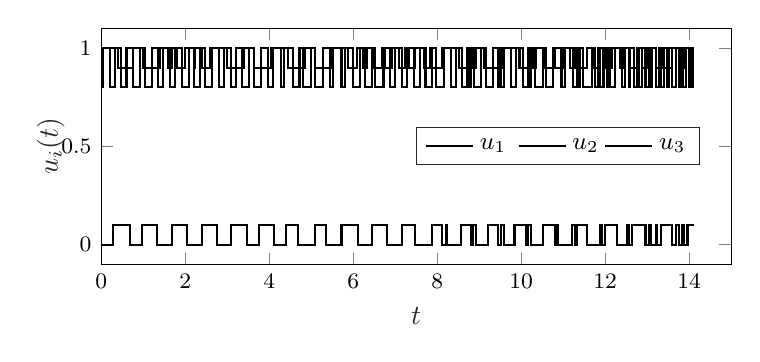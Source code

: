 % This file was created by matlab2tikz.
%
%The latest updates can be retrieved from
%  http://www.mathworks.com/matlabcentral/fileexchange/22022-matlab2tikz-matlab2tikz
%where you can also make suggestions and rate matlab2tikz.
%
\definecolor{mycolor1}{rgb}{0.0,0.361,0.671}%
\definecolor{mycolor2}{rgb}{0.89,0.106,0.137}%

\begin{tikzpicture}

\begin{axis}[%
width=8cm,
height=3cm,
at={(0in,0in)},
scale only axis,
xmin=0.000,
xmax=15.000,
xlabel style={font=\color{white!15!black}},
xlabel={$t$},
ymin=-0.100,
ymax=1.100,
ylabel style={font=\color{white!15!black}, yshift=-8pt},
ylabel={$u_i(t)$},
axis background/.style={fill=white},
legend columns = 3,
legend style={legend cell align=left, font=\small, align=left, draw=white!15!black,
	at={(0.95,0.5)}, anchor=east,
	/tikz/column 2/.style={column sep=0.075cm}},
%legend image post style={line width = 1pt},
every tick label/.append style={font=\footnotesize}
]

\addplot [color=black, line width=0.75pt]
  table[row sep=crcr]{%
0.000	0.000\\
0.280	0.000\\
0.280	0.100\\
0.680	0.100\\
0.680	0.000\\
0.960	0.000\\
0.960	0.100\\
1.320	0.100\\
1.320	0.000\\
1.680	0.000\\
1.680	0.100\\
2.040	0.100\\
2.040	0.000\\
2.400	0.000\\
2.400	0.100\\
2.760	0.100\\
2.760	0.000\\
3.080	0.000\\
3.080	0.100\\
3.480	0.100\\
3.480	0.000\\
3.760	0.000\\
3.760	0.100\\
4.120	0.100\\
4.120	0.000\\
4.400	0.000\\
4.400	0.100\\
4.680	0.100\\
4.680	0.000\\
5.080	0.000\\
5.080	0.100\\
5.360	0.100\\
5.360	0.000\\
5.720	0.000\\
5.720	0.100\\
6.120	0.100\\
6.120	0.000\\
6.440	0.000\\
6.440	0.100\\
6.800	0.100\\
6.800	0.000\\
7.160	0.000\\
7.160	0.100\\
7.480	0.100\\
7.480	0.000\\
7.880	0.000\\
7.880	0.100\\
8.120	0.100\\
8.120	0.000\\
8.200	0.000\\
8.200	0.100\\
8.240	0.100\\
8.240	0.000\\
8.560	0.000\\
8.560	0.100\\
8.800	0.100\\
8.800	0.000\\
8.840	0.000\\
8.840	0.100\\
8.920	0.100\\
8.920	0.000\\
9.200	0.000\\
9.200	0.100\\
9.440	0.100\\
9.440	0.000\\
9.520	0.000\\
9.520	0.100\\
9.600	0.100\\
9.600	0.000\\
9.840	0.000\\
9.840	0.100\\
10.120	0.100\\
10.120	0.000\\
10.160	0.000\\
10.160	0.100\\
10.240	0.100\\
10.240	0.000\\
10.520	0.000\\
10.520	0.100\\
10.800	0.100\\
10.800	0.000\\
10.840	0.000\\
10.840	0.100\\
10.880	0.100\\
10.880	0.000\\
11.200	0.000\\
11.200	0.100\\
11.280	0.100\\
11.280	0.000\\
11.320	0.000\\
11.320	0.100\\
11.560	0.100\\
11.560	0.000\\
11.880	0.000\\
11.880	0.100\\
11.920	0.100\\
11.920	0.000\\
12.000	0.000\\
12.000	0.100\\
12.280	0.100\\
12.280	0.000\\
12.520	0.000\\
12.520	0.100\\
12.560	0.100\\
12.560	0.000\\
12.640	0.000\\
12.640	0.100\\
12.960	0.100\\
12.960	0.000\\
13.040	0.000\\
13.040	0.100\\
13.080	0.100\\
13.080	0.000\\
13.200	0.000\\
13.200	0.100\\
13.240	0.100\\
13.240	0.000\\
13.320	0.000\\
13.320	0.100\\
13.600	0.100\\
13.600	0.000\\
13.680	0.000\\
13.680	0.100\\
13.760	0.100\\
13.760	0.000\\
13.840	0.000\\
13.840	0.100\\
13.880	0.100\\
13.880	0.000\\
13.960	0.000\\
13.960	0.100\\
14.120	0.100\\
};
\addlegendentry{$u_1$}

\addplot [color=black, line width=0.75pt]
  table[row sep=crcr]{%
0.000	0.800\\
0.040	0.800\\
0.040	1.000\\
0.200	1.000\\
0.200	0.800\\
0.320	0.800\\
0.320	1.000\\
0.480	1.000\\
0.480	0.800\\
0.600	0.800\\
0.600	1.000\\
0.760	1.000\\
0.760	0.800\\
0.920	0.800\\
0.920	1.000\\
1.040	1.000\\
1.040	0.800\\
1.200	0.800\\
1.200	1.000\\
1.360	1.000\\
1.360	0.800\\
1.480	0.800\\
1.480	1.000\\
1.640	1.000\\
1.640	0.800\\
1.760	0.800\\
1.760	1.000\\
1.920	1.000\\
1.920	0.800\\
2.080	0.800\\
2.080	1.000\\
2.200	1.000\\
2.200	0.800\\
2.360	0.800\\
2.360	1.000\\
2.480	1.000\\
2.480	0.800\\
2.640	0.800\\
2.640	1.000\\
2.800	1.000\\
2.800	0.800\\
2.920	0.800\\
2.920	1.000\\
3.080	1.000\\
3.080	0.800\\
3.200	0.800\\
3.200	1.000\\
3.360	1.000\\
3.360	0.800\\
3.520	0.800\\
3.520	1.000\\
3.640	1.000\\
3.640	0.800\\
3.800	0.800\\
3.800	1.000\\
3.960	1.000\\
3.960	0.800\\
4.080	0.800\\
4.080	1.000\\
4.280	1.000\\
4.280	0.800\\
4.360	0.800\\
4.360	1.000\\
4.560	1.000\\
4.560	0.800\\
4.720	0.800\\
4.720	1.000\\
4.800	1.000\\
4.800	0.800\\
5.000	0.800\\
5.000	1.000\\
5.080	1.000\\
5.080	0.800\\
5.280	0.800\\
5.280	1.000\\
5.440	1.000\\
5.440	0.800\\
5.520	0.800\\
5.520	1.000\\
5.720	1.000\\
5.720	0.800\\
5.800	0.800\\
5.800	1.000\\
6.000	1.000\\
6.000	0.800\\
6.160	0.800\\
6.160	1.000\\
6.280	1.000\\
6.280	0.800\\
6.440	0.800\\
6.440	1.000\\
6.520	1.000\\
6.520	0.800\\
6.720	0.800\\
6.720	1.000\\
6.880	1.000\\
6.880	0.800\\
7.000	0.800\\
7.000	1.000\\
7.160	1.000\\
7.160	0.800\\
7.280	0.800\\
7.280	1.000\\
7.440	1.000\\
7.440	0.800\\
7.600	0.800\\
7.600	1.000\\
7.720	1.000\\
7.720	0.800\\
7.880	0.800\\
7.880	1.000\\
7.960	1.000\\
7.960	0.800\\
8.160	0.800\\
8.160	1.000\\
8.320	1.000\\
8.320	0.800\\
8.440	0.800\\
8.440	1.000\\
8.600	1.000\\
8.600	0.800\\
8.720	0.800\\
8.720	1.000\\
8.760	1.000\\
8.760	0.800\\
8.800	0.800\\
8.800	1.000\\
8.880	1.000\\
8.880	0.800\\
9.040	0.800\\
9.040	1.000\\
9.160	1.000\\
9.160	0.800\\
9.320	0.800\\
9.320	1.000\\
9.440	1.000\\
9.440	0.800\\
9.480	0.800\\
9.480	1.000\\
9.520	1.000\\
9.520	0.800\\
9.600	0.800\\
9.600	1.000\\
9.760	1.000\\
9.760	0.800\\
9.880	0.800\\
9.880	1.000\\
10.040	1.000\\
10.040	0.800\\
10.160	0.800\\
10.160	1.000\\
10.200	1.000\\
10.200	0.800\\
10.240	0.800\\
10.240	1.000\\
10.320	1.000\\
10.320	0.800\\
10.520	0.800\\
10.520	1.000\\
10.600	1.000\\
10.600	0.800\\
10.760	0.800\\
10.760	1.000\\
10.960	1.000\\
10.960	0.800\\
11.040	0.800\\
11.040	1.000\\
11.240	1.000\\
11.240	0.800\\
11.320	0.800\\
11.320	1.000\\
11.360	1.000\\
11.360	0.800\\
11.400	0.800\\
11.400	1.000\\
11.480	1.000\\
11.480	0.800\\
11.680	0.800\\
11.680	1.000\\
11.760	1.000\\
11.760	0.800\\
11.840	0.800\\
11.840	1.000\\
11.880	1.000\\
11.880	0.800\\
11.960	0.800\\
11.960	1.000\\
12.040	1.000\\
12.040	0.800\\
12.080	0.800\\
12.080	1.000\\
12.120	1.000\\
12.120	0.800\\
12.240	0.800\\
12.240	1.000\\
12.400	1.000\\
12.400	0.800\\
12.480	0.800\\
12.480	1.000\\
12.560	1.000\\
12.560	0.800\\
12.600	0.800\\
12.600	1.000\\
12.680	1.000\\
12.680	0.800\\
12.760	0.800\\
12.760	1.000\\
12.800	1.000\\
12.800	0.800\\
12.880	0.800\\
12.880	1.000\\
12.960	1.000\\
12.960	0.800\\
13.040	0.800\\
13.040	1.000\\
13.080	1.000\\
13.080	0.800\\
13.120	0.800\\
13.120	1.000\\
13.200	1.000\\
13.200	0.800\\
13.280	0.800\\
13.280	1.000\\
13.320	1.000\\
13.320	0.800\\
13.400	0.800\\
13.400	1.000\\
13.480	1.000\\
13.480	0.800\\
13.520	0.800\\
13.520	1.000\\
13.600	1.000\\
13.600	0.800\\
13.680	0.800\\
13.680	1.000\\
13.760	1.000\\
13.760	0.800\\
13.800	0.800\\
13.800	1.000\\
13.840	1.000\\
13.840	0.800\\
13.920	0.800\\
13.920	1.000\\
14.000	1.000\\
14.000	0.800\\
14.040	0.800\\
14.040	1.000\\
14.080	1.000\\
14.080	0.800\\
14.120	0.800\\
};
\addlegendentry{$u_2$}

\addplot [color=black, line width=0.75pt]
  table[row sep=crcr]{%
0.000	1.000\\
0.400	1.000\\
0.400	0.900\\
0.760	0.900\\
0.760	1.000\\
1.000	1.000\\
1.000	0.900\\
1.400	0.900\\
1.400	1.000\\
1.600	1.000\\
1.600	0.900\\
1.680	0.900\\
1.680	1.000\\
1.800	1.000\\
1.800	0.900\\
2.000	0.900\\
2.000	1.000\\
2.200	1.000\\
2.200	0.900\\
2.240	0.900\\
2.240	1.000\\
2.400	1.000\\
2.400	0.900\\
2.600	0.900\\
2.600	1.000\\
3.000	1.000\\
3.000	0.900\\
3.400	0.900\\
3.400	1.000\\
3.640	1.000\\
3.640	0.900\\
4.040	0.900\\
4.040	1.000\\
4.440	1.000\\
4.440	0.900\\
4.840	0.900\\
4.840	1.000\\
5.080	1.000\\
5.080	0.900\\
5.480	0.900\\
5.480	1.000\\
5.880	1.000\\
5.880	0.900\\
6.080	0.900\\
6.080	1.000\\
6.240	1.000\\
6.240	0.900\\
6.320	0.900\\
6.320	1.000\\
6.480	1.000\\
6.480	0.900\\
6.680	0.900\\
6.680	1.000\\
6.760	1.000\\
6.760	0.900\\
6.920	0.900\\
6.920	1.000\\
7.080	1.000\\
7.080	0.900\\
7.240	0.900\\
7.240	1.000\\
7.320	1.000\\
7.320	0.900\\
7.480	0.900\\
7.480	1.000\\
7.680	1.000\\
7.680	0.900\\
7.840	0.900\\
7.840	1.000\\
7.880	1.000\\
7.880	0.900\\
8.120	0.900\\
8.120	1.000\\
8.520	1.000\\
8.520	0.900\\
8.760	0.900\\
8.760	1.000\\
8.840	1.000\\
8.840	0.900\\
8.920	0.900\\
8.920	1.000\\
9.120	1.000\\
9.120	0.900\\
9.560	0.900\\
9.560	1.000\\
9.960	1.000\\
9.960	0.900\\
10.160	0.900\\
10.160	1.000\\
10.280	1.000\\
10.280	0.900\\
10.360	0.900\\
10.360	1.000\\
10.560	1.000\\
10.560	0.900\\
10.760	0.900\\
10.760	1.000\\
10.800	1.000\\
10.800	0.900\\
11.000	0.900\\
11.000	1.000\\
11.160	1.000\\
11.160	0.900\\
11.280	0.900\\
11.280	1.000\\
11.400	1.000\\
11.400	0.900\\
11.560	0.900\\
11.560	1.000\\
11.720	1.000\\
11.720	0.900\\
11.880	0.900\\
11.880	1.000\\
12.000	1.000\\
12.000	0.900\\
12.160	0.900\\
12.160	1.000\\
12.360	1.000\\
12.360	0.900\\
12.440	0.900\\
12.440	1.000\\
12.600	1.000\\
12.600	0.900\\
12.800	0.900\\
12.800	1.000\\
12.880	1.000\\
12.880	0.900\\
13.000	0.900\\
13.000	1.000\\
13.200	1.000\\
13.200	0.900\\
13.360	0.900\\
13.360	1.000\\
13.400	1.000\\
13.400	0.900\\
13.600	0.900\\
13.600	1.000\\
13.840	1.000\\
13.840	0.900\\
13.880	0.900\\
13.880	1.000\\
14.000	1.000\\
14.000	0.900\\
14.120	0.900\\
};
\addlegendentry{$u_3$}

\end{axis}

\end{tikzpicture}
